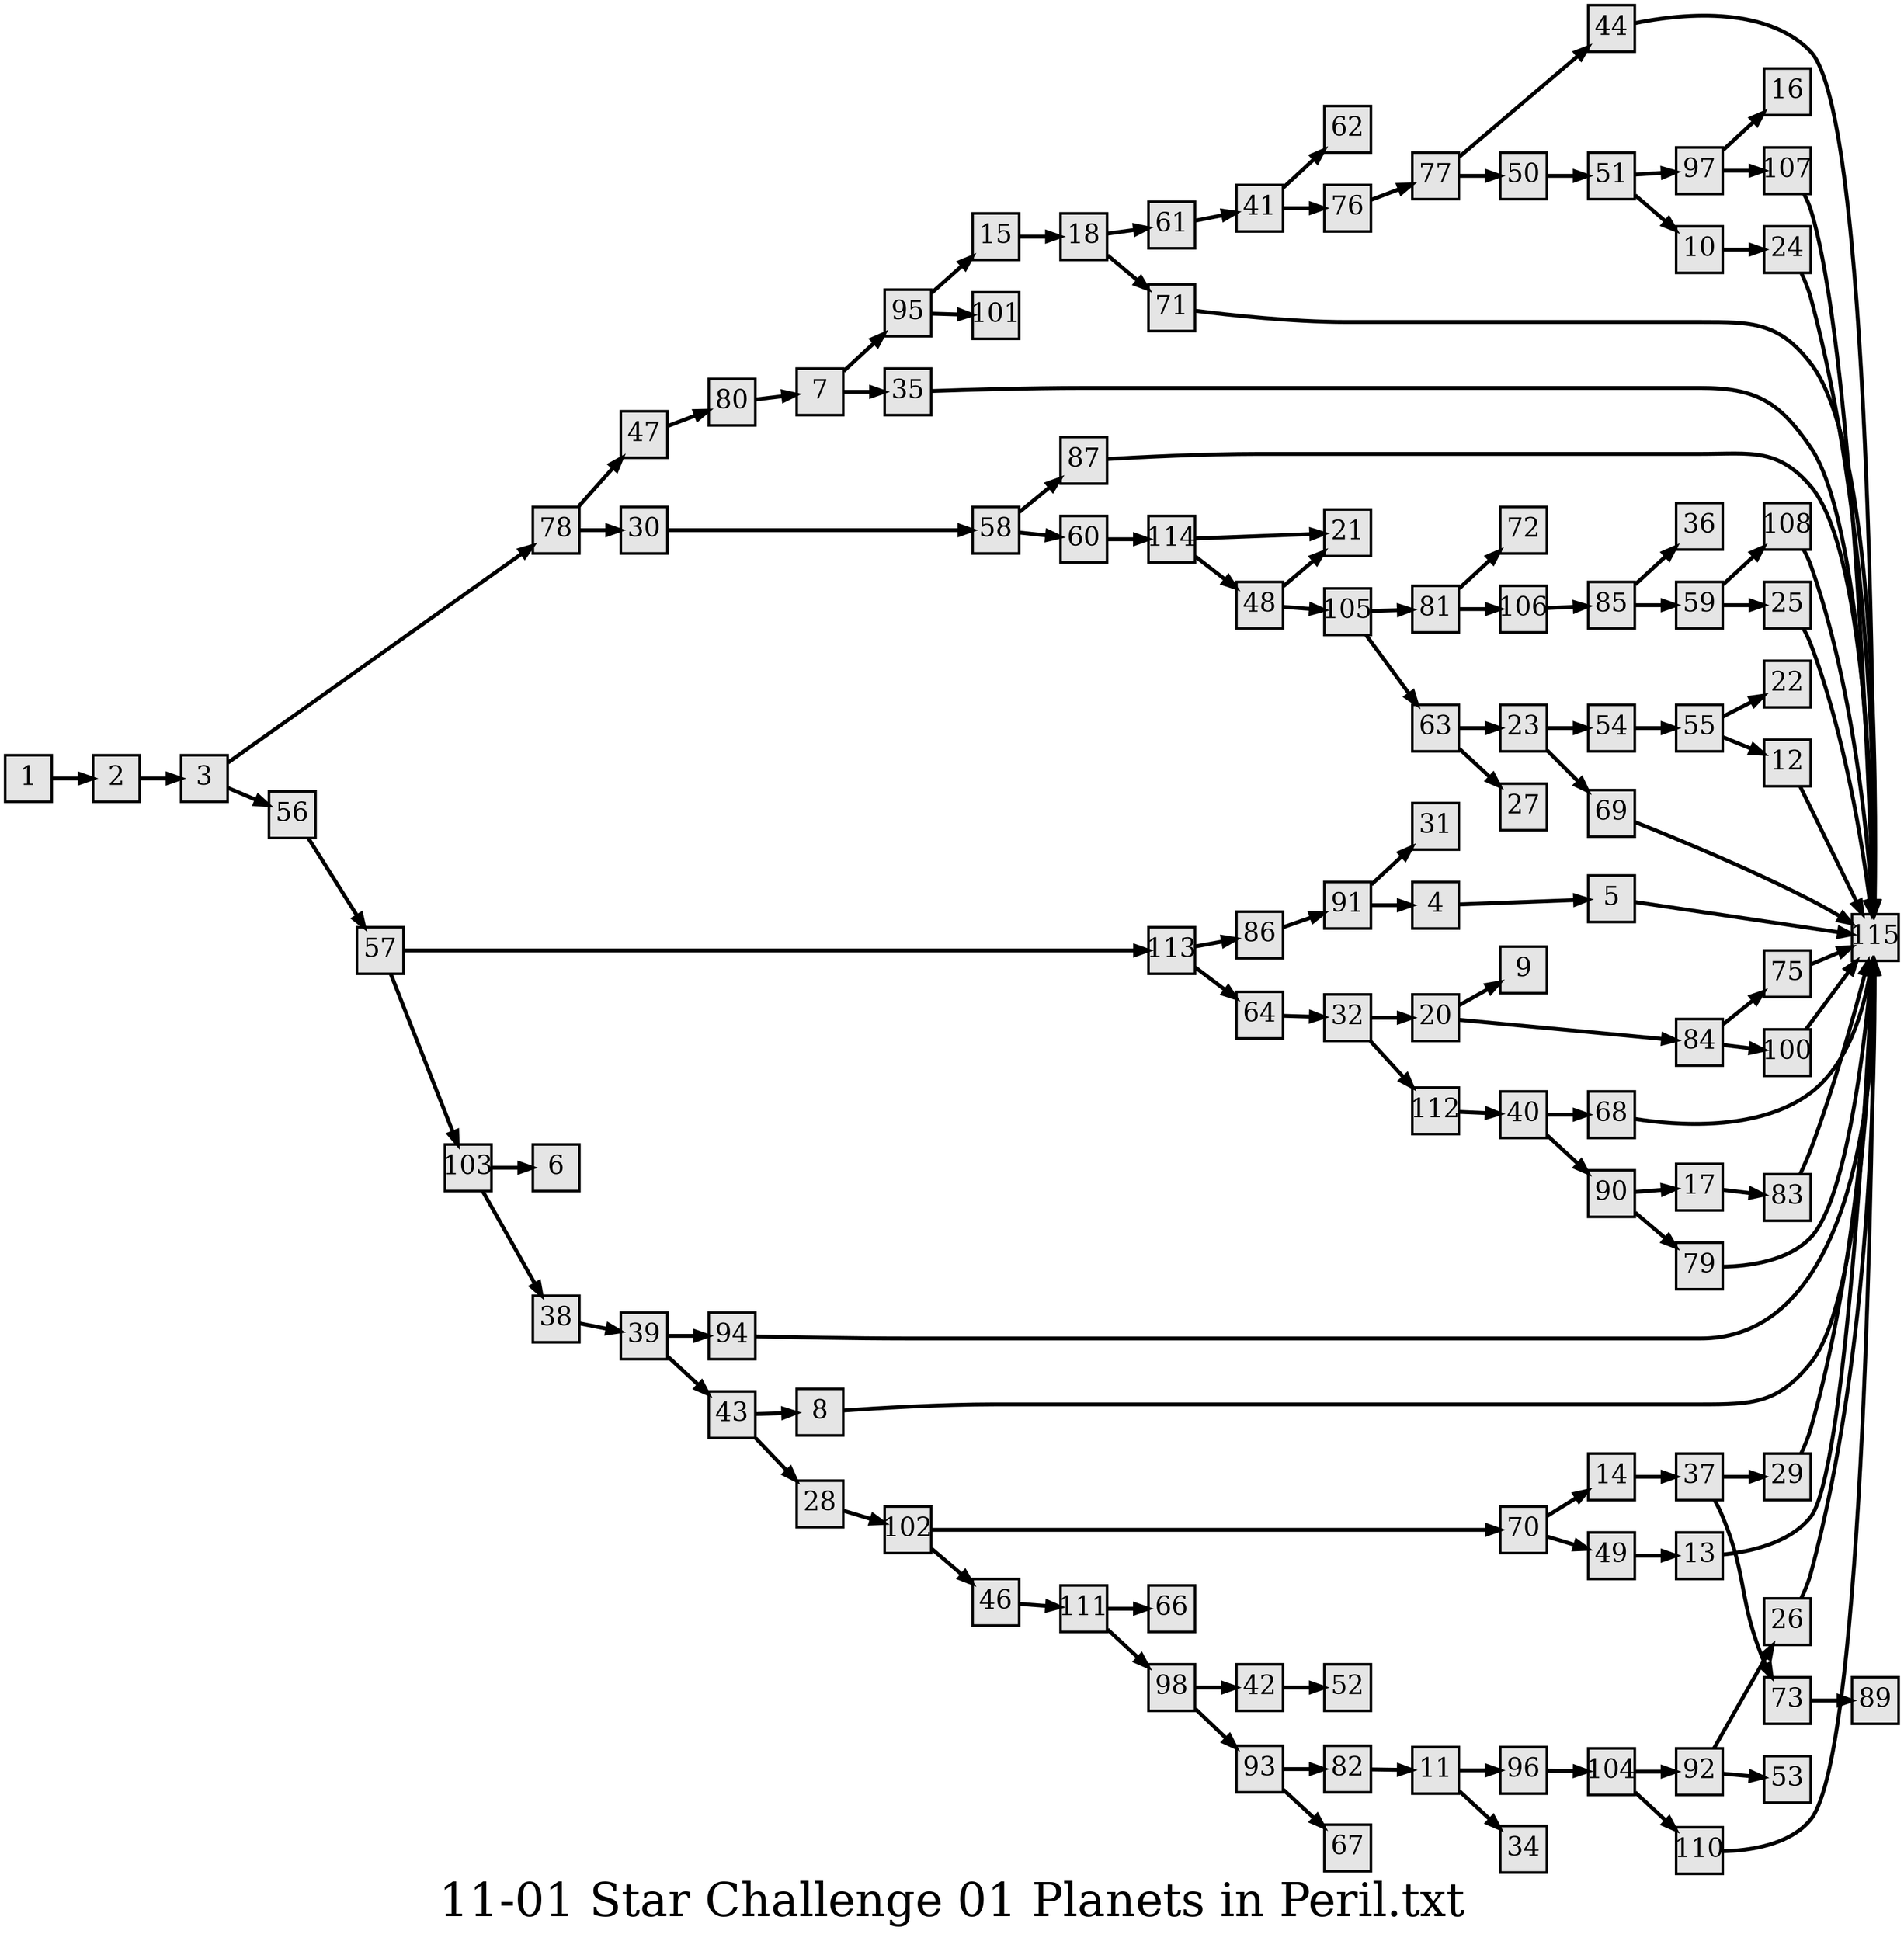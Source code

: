 digraph g{
  graph [ label="11-01 Star Challenge 01 Planets in Peril.txt" rankdir=LR, ordering=out, fontsize=36, nodesep="0.35", ranksep="0.45"];
  node  [shape=rect, penwidth=2, fontsize=20, style=filled, fillcolor=grey90, margin="0,0", labelfloat=true, regular=true, fixedsize=true];
  edge  [labelfloat=true, penwidth=3, fontsize=12];
  1 -> 2;
  2 -> 3;
  3 -> 78;
  3 -> 56;
  4 -> 5;
  5 -> 115;
  7 -> 95;
  7 -> 35;
  8 -> 115;
  10 -> 24;
  11 -> 96;
  11 -> 34;
  12 -> 115;
  13 -> 115;
  14 -> 37;
  15 -> 18;
  17 -> 83;
  18 -> 61;
  18 -> 71;
  20 -> 9;
  20 -> 84;
  23 -> 54;
  23 -> 69;
  24 -> 115;
  25 -> 115;
  26 -> 115;
  28 -> 102;
  29 -> 115;
  30 -> 58;
  32 -> 20;
  32 -> 112;
  35 -> 115;
  37 -> 29;
  37 -> 73;
  38 -> 39;
  39 -> 94;
  39 -> 43;
  40 -> 68;
  40 -> 90;
  41 -> 62;
  41 -> 76;
  42 -> 52;
  43 -> 8;
  43 -> 28;
  44 -> 115;
  46 -> 111;
  47 -> 80;
  48 -> 21;
  48 -> 105;
  49 -> 13;
  50 -> 51;
  51 -> 97;
  51 -> 10;
  54 -> 55;
  55 -> 12;
  55 -> 22;
  56 -> 57;
  57 -> 113;
  57 -> 103;
  58 -> 87;
  58 -> 60;
  59 -> 108;
  59 -> 25;
  60 -> 114;
  61 -> 41;
  63 -> 23;
  63 -> 27;
  64 -> 32;
  68 -> 115;
  69 -> 115;
  70 -> 14;
  70 -> 49;
  71 -> 115;
  73 -> 89;
  75 -> 115;
  76 -> 77;
  77 -> 44;
  77 -> 50;
  78 -> 47;
  78 -> 30;
  79 -> 115;
  80 -> 7;
  81 -> 72;
  81 -> 106;
  82 -> 11;
  83 -> 115;
  84 -> 75;
  84 -> 100;
  85 -> 36;
  85 -> 59;
  86 -> 91;
  87 -> 115;
  90 -> 17;
  90 -> 79;
  91 -> 4;
  91 -> 31;
  92 -> 26;
  92 -> 53;
  93 -> 82;
  93 -> 67;
  94 -> 115;
  95 -> 15;
  95 -> 101;
  96 -> 104;
  97 -> 16;
  97 -> 107;
  98 -> 42;
  98 -> 93;
  100 -> 115;
  102 -> 70;
  102 -> 46;
  103 -> 6;
  103 -> 38;
  104 -> 92;
  104 -> 110;
  105 -> 81;
  105 -> 63;
  106 -> 85;
  107 -> 115;
  108 -> 115;
  110 -> 115;
  111 -> 66;
  111 -> 98;
  112 -> 40;
  113 -> 86;
  113 -> 64;
  114 -> 21;
  114 -> 48;
}

